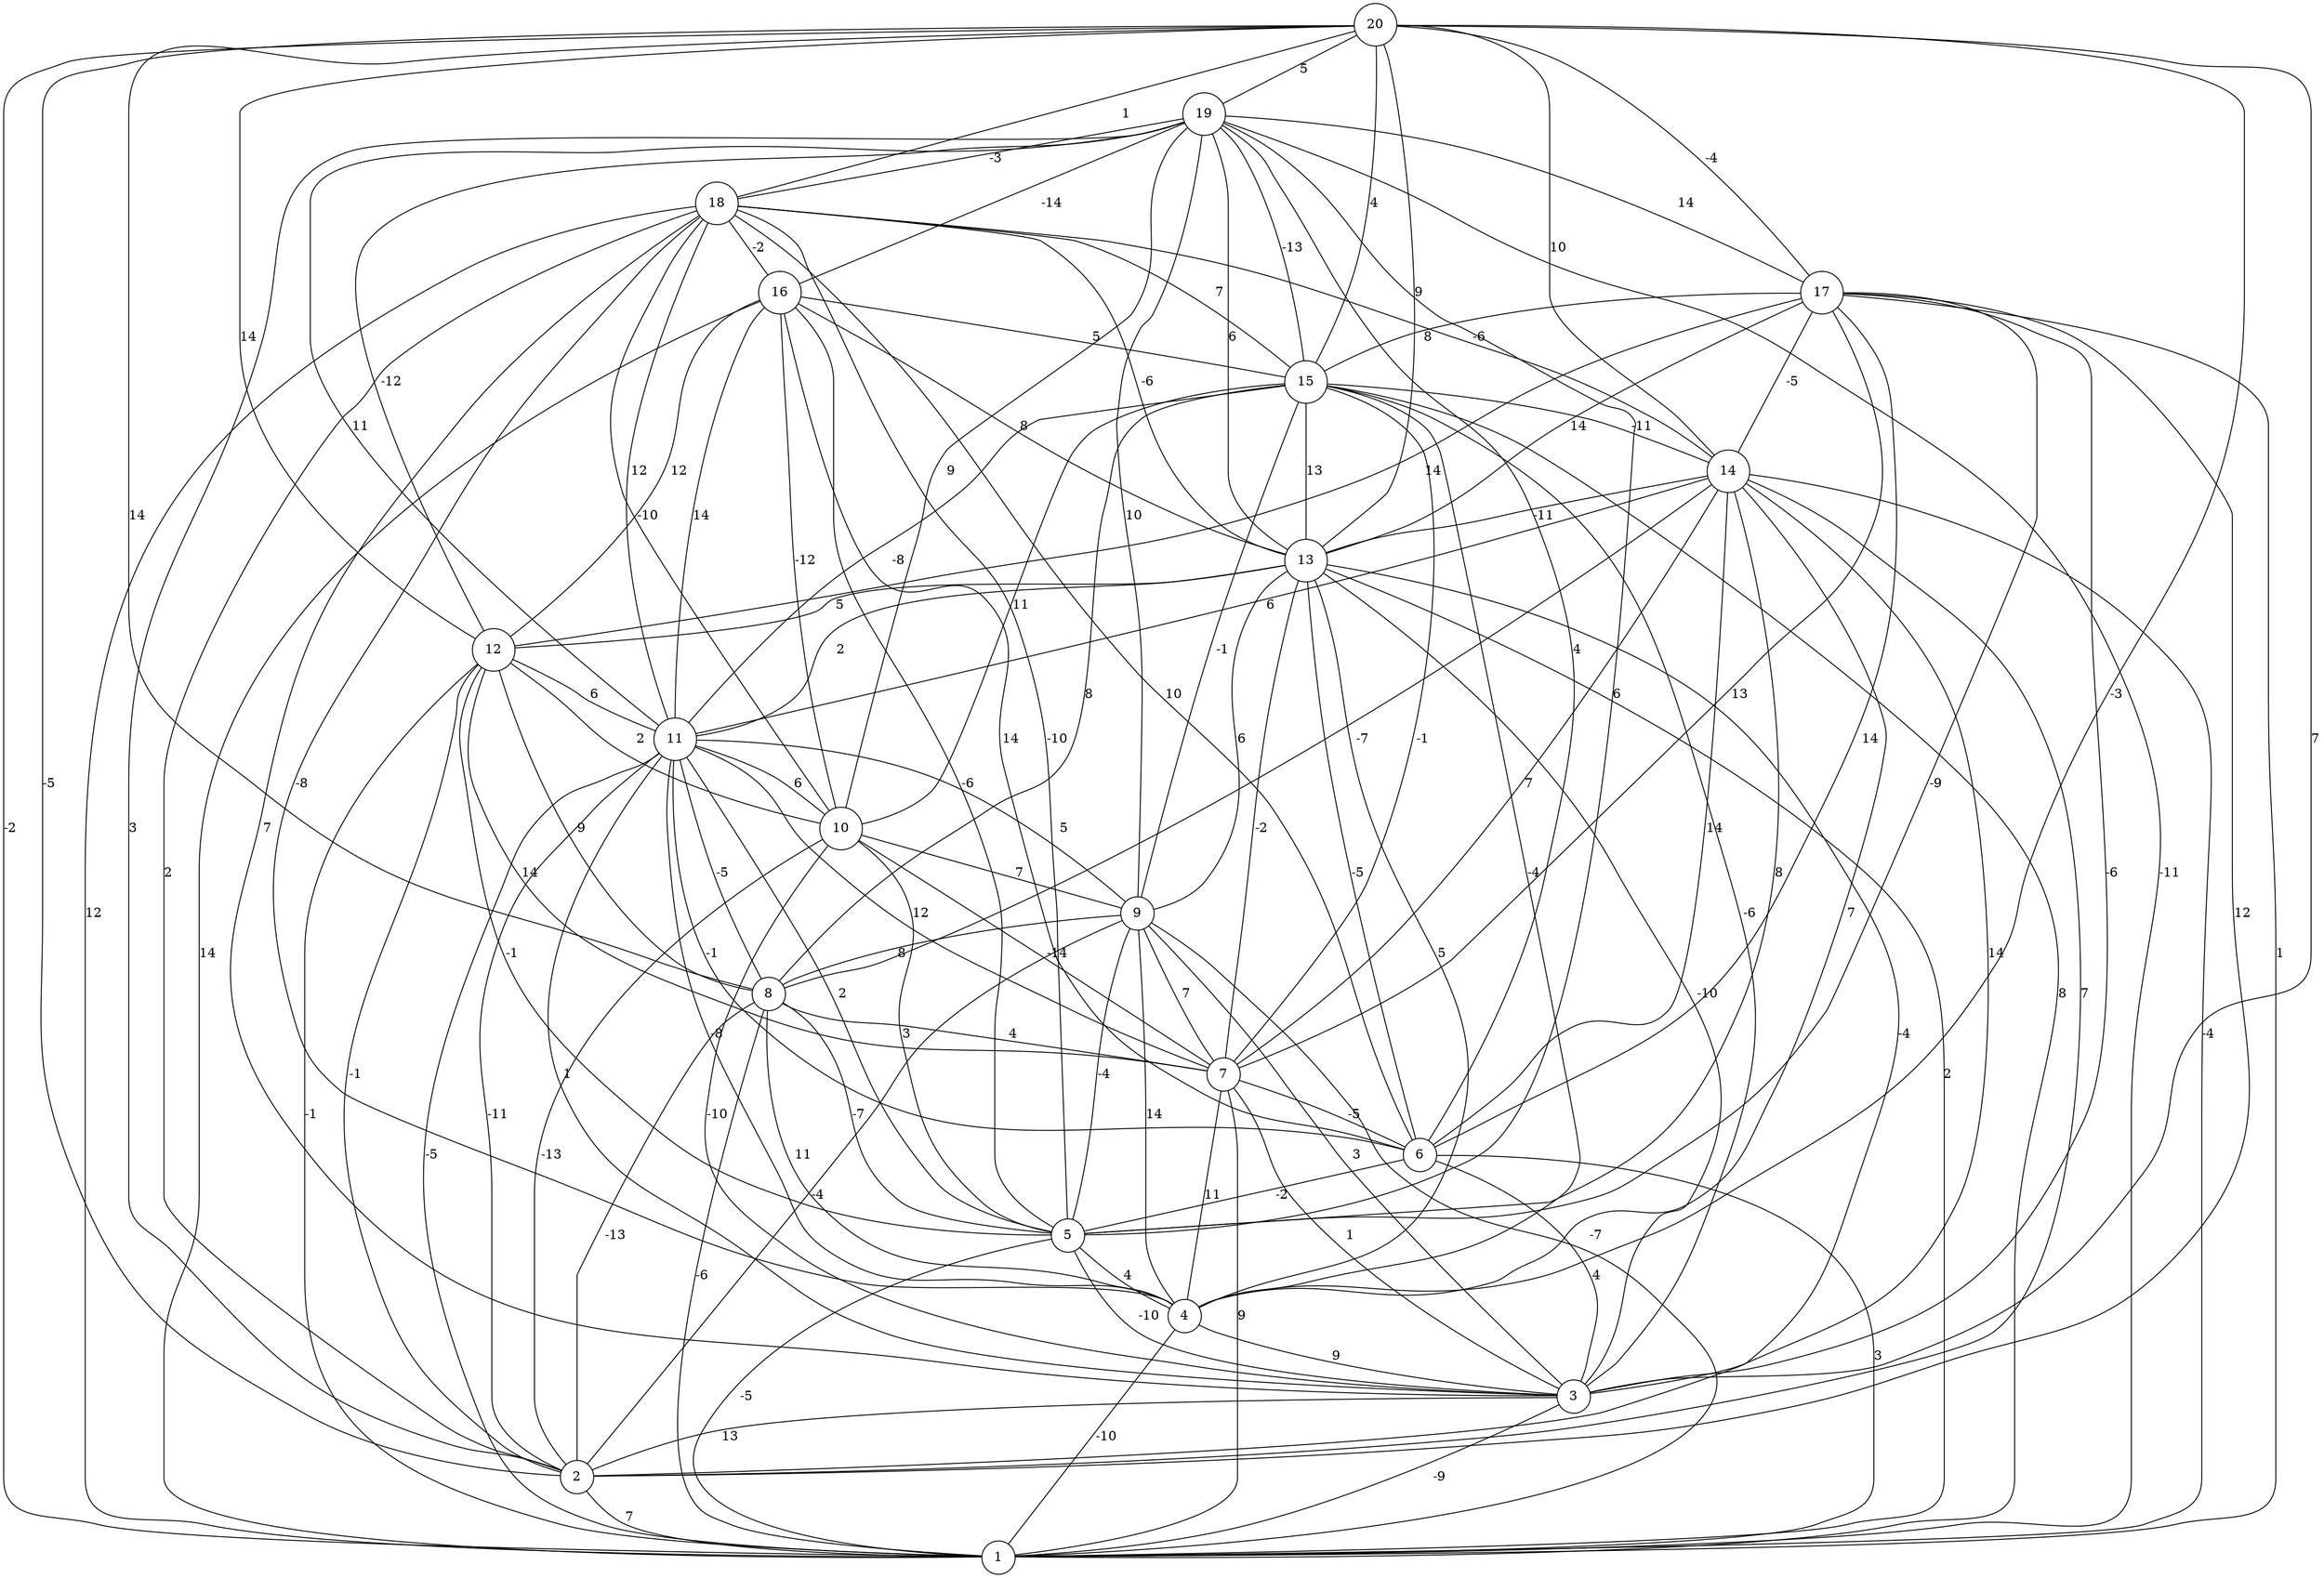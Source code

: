 graph { 
	 fontname="Helvetica,Arial,sans-serif" 
	 node [shape = circle]; 
	 20 -- 1 [label = "-2"];
	 20 -- 2 [label = "-5"];
	 20 -- 3 [label = "7"];
	 20 -- 4 [label = "-3"];
	 20 -- 8 [label = "14"];
	 20 -- 12 [label = "14"];
	 20 -- 13 [label = "9"];
	 20 -- 14 [label = "10"];
	 20 -- 15 [label = "4"];
	 20 -- 17 [label = "-4"];
	 20 -- 18 [label = "1"];
	 20 -- 19 [label = "5"];
	 19 -- 1 [label = "-11"];
	 19 -- 2 [label = "3"];
	 19 -- 5 [label = "6"];
	 19 -- 6 [label = "4"];
	 19 -- 9 [label = "10"];
	 19 -- 10 [label = "9"];
	 19 -- 11 [label = "11"];
	 19 -- 12 [label = "-12"];
	 19 -- 13 [label = "6"];
	 19 -- 15 [label = "-13"];
	 19 -- 16 [label = "-14"];
	 19 -- 17 [label = "14"];
	 19 -- 18 [label = "-3"];
	 18 -- 1 [label = "12"];
	 18 -- 2 [label = "2"];
	 18 -- 3 [label = "7"];
	 18 -- 4 [label = "-8"];
	 18 -- 5 [label = "-10"];
	 18 -- 6 [label = "10"];
	 18 -- 10 [label = "-10"];
	 18 -- 11 [label = "12"];
	 18 -- 13 [label = "-6"];
	 18 -- 14 [label = "-6"];
	 18 -- 15 [label = "7"];
	 18 -- 16 [label = "-2"];
	 17 -- 1 [label = "1"];
	 17 -- 2 [label = "12"];
	 17 -- 3 [label = "-6"];
	 17 -- 5 [label = "-9"];
	 17 -- 6 [label = "14"];
	 17 -- 7 [label = "13"];
	 17 -- 12 [label = "14"];
	 17 -- 13 [label = "14"];
	 17 -- 14 [label = "-5"];
	 17 -- 15 [label = "8"];
	 16 -- 1 [label = "14"];
	 16 -- 5 [label = "-6"];
	 16 -- 6 [label = "14"];
	 16 -- 10 [label = "-12"];
	 16 -- 11 [label = "14"];
	 16 -- 12 [label = "12"];
	 16 -- 13 [label = "8"];
	 16 -- 15 [label = "5"];
	 15 -- 1 [label = "8"];
	 15 -- 3 [label = "-6"];
	 15 -- 4 [label = "-4"];
	 15 -- 7 [label = "-1"];
	 15 -- 8 [label = "8"];
	 15 -- 9 [label = "-1"];
	 15 -- 10 [label = "11"];
	 15 -- 11 [label = "-8"];
	 15 -- 13 [label = "13"];
	 15 -- 14 [label = "-11"];
	 14 -- 1 [label = "-4"];
	 14 -- 2 [label = "7"];
	 14 -- 3 [label = "14"];
	 14 -- 4 [label = "7"];
	 14 -- 5 [label = "8"];
	 14 -- 6 [label = "14"];
	 14 -- 7 [label = "7"];
	 14 -- 8 [label = "-7"];
	 14 -- 11 [label = "6"];
	 14 -- 13 [label = "-11"];
	 13 -- 1 [label = "2"];
	 13 -- 2 [label = "-4"];
	 13 -- 3 [label = "-10"];
	 13 -- 4 [label = "5"];
	 13 -- 6 [label = "-5"];
	 13 -- 7 [label = "-2"];
	 13 -- 9 [label = "6"];
	 13 -- 11 [label = "2"];
	 13 -- 12 [label = "5"];
	 12 -- 1 [label = "-1"];
	 12 -- 2 [label = "-1"];
	 12 -- 5 [label = "-1"];
	 12 -- 7 [label = "14"];
	 12 -- 8 [label = "9"];
	 12 -- 10 [label = "2"];
	 12 -- 11 [label = "6"];
	 11 -- 1 [label = "-5"];
	 11 -- 2 [label = "-11"];
	 11 -- 3 [label = "1"];
	 11 -- 4 [label = "-8"];
	 11 -- 5 [label = "2"];
	 11 -- 6 [label = "-1"];
	 11 -- 7 [label = "12"];
	 11 -- 8 [label = "-5"];
	 11 -- 9 [label = "5"];
	 11 -- 10 [label = "6"];
	 10 -- 2 [label = "-13"];
	 10 -- 3 [label = "-10"];
	 10 -- 5 [label = "3"];
	 10 -- 7 [label = "-14"];
	 10 -- 9 [label = "7"];
	 9 -- 1 [label = "-7"];
	 9 -- 2 [label = "-4"];
	 9 -- 3 [label = "3"];
	 9 -- 4 [label = "14"];
	 9 -- 5 [label = "-4"];
	 9 -- 7 [label = "7"];
	 9 -- 8 [label = "8"];
	 8 -- 1 [label = "-6"];
	 8 -- 2 [label = "-13"];
	 8 -- 4 [label = "11"];
	 8 -- 5 [label = "-7"];
	 8 -- 7 [label = "4"];
	 7 -- 1 [label = "9"];
	 7 -- 3 [label = "1"];
	 7 -- 4 [label = "11"];
	 7 -- 6 [label = "-5"];
	 6 -- 1 [label = "3"];
	 6 -- 3 [label = "4"];
	 6 -- 5 [label = "-2"];
	 5 -- 1 [label = "-5"];
	 5 -- 3 [label = "-10"];
	 5 -- 4 [label = "4"];
	 4 -- 1 [label = "-10"];
	 4 -- 3 [label = "9"];
	 3 -- 1 [label = "-9"];
	 3 -- 2 [label = "13"];
	 2 -- 1 [label = "7"];
	 1;
	 2;
	 3;
	 4;
	 5;
	 6;
	 7;
	 8;
	 9;
	 10;
	 11;
	 12;
	 13;
	 14;
	 15;
	 16;
	 17;
	 18;
	 19;
	 20;
}
